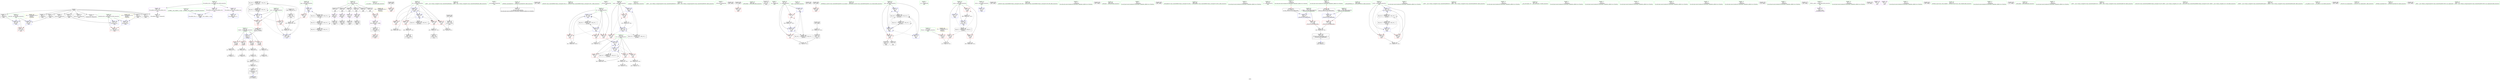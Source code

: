 digraph "SVFG" {
	label="SVFG";

	Node0x5571b7aeb860 [shape=record,color=grey,label="{NodeID: 0\nNullPtr}"];
	Node0x5571b7aeb860 -> Node0x5571b7b12cb0[style=solid];
	Node0x5571b7aeb860 -> Node0x5571b7b12db0[style=solid];
	Node0x5571b7aeb860 -> Node0x5571b7b12e80[style=solid];
	Node0x5571b7aeb860 -> Node0x5571b7b12f50[style=solid];
	Node0x5571b7aeb860 -> Node0x5571b7b13020[style=solid];
	Node0x5571b7aeb860 -> Node0x5571b7b130f0[style=solid];
	Node0x5571b7aeb860 -> Node0x5571b7b131c0[style=solid];
	Node0x5571b7aeb860 -> Node0x5571b7b13290[style=solid];
	Node0x5571b7aeb860 -> Node0x5571b7b13360[style=solid];
	Node0x5571b7aeb860 -> Node0x5571b7b17ff0[style=solid];
	Node0x5571b7b15860 [shape=record,color=grey,label="{NodeID: 277\n62 = cmp(60, 52, )\n}"];
	Node0x5571b7b113e0 [shape=record,color=purple,label="{NodeID: 111\n228\<--227\nadd.ptr33\<--\nmain\n}"];
	Node0x5571b7b113e0 -> Node0x5571b7b14090[style=solid];
	Node0x5571b7afb910 [shape=record,color=green,label="{NodeID: 28\n29\<--30\n__cxa_atexit\<--__cxa_atexit_field_insensitive\n}"];
	Node0x5571b7b1a4d0 [shape=record,color=black,label="{NodeID: 388\n260 = PHI()\n}"];
	Node0x5571b7b1a4d0 -> Node0x5571b7b17b80[style=solid];
	Node0x5571b7b175d0 [shape=record,color=red,label="{NodeID: 139\n257\<--105\n\<--i18\nmain\n}"];
	Node0x5571b7b175d0 -> Node0x5571b7b1fce0[style=solid];
	Node0x5571b7b11f10 [shape=record,color=green,label="{NodeID: 56\n180\<--181\n_ZNSt7__cxx1112basic_stringIcSt11char_traitsIcESaIcEEixEm\<--_ZNSt7__cxx1112basic_stringIcSt11char_traitsIcESaIcEEixEm_field_insensitive\n}"];
	Node0x5571b7b18d20 [shape=record,color=blue,label="{NodeID: 167\n85\<--209\nexn.slot\<--\nmain\n}"];
	Node0x5571b7b18d20 -> Node0x5571b7b16660[style=dashed];
	Node0x5571b7b13870 [shape=record,color=black,label="{NodeID: 84\n222\<--101\n\<--ss\nmain\n}"];
	Node0x5571b7b13870 -> Node0x5571b7b179e0[style=solid];
	Node0x5571b7b0feb0 [shape=record,color=green,label="{NodeID: 1\n7\<--1\n__dso_handle\<--dummyObj\nGlob }"];
	Node0x5571b7b159e0 [shape=record,color=grey,label="{NodeID: 278\n67 = cmp(65, 52, )\n}"];
	Node0x5571b7b159e0 -> Node0x5571b7b1e7c0[style=solid];
	Node0x5571b7b114b0 [shape=record,color=red,label="{NodeID: 112\n48\<--45\n\<--N.addr\n_Z4uglyx\n}"];
	Node0x5571b7b114b0 -> Node0x5571b7b1fe60[style=solid];
	Node0x5571b7afba10 [shape=record,color=green,label="{NodeID: 29\n28\<--34\n_ZNSt8ios_base4InitD1Ev\<--_ZNSt8ios_base4InitD1Ev_field_insensitive\n}"];
	Node0x5571b7afba10 -> Node0x5571b7b13430[style=solid];
	Node0x5571b7b1a630 [shape=record,color=black,label="{NodeID: 389\n262 = PHI()\n}"];
	Node0x5571b7b176a0 [shape=record,color=red,label="{NodeID: 140\n268\<--105\n\<--i18\nmain\n}"];
	Node0x5571b7b176a0 -> Node0x5571b7b1f6e0[style=solid];
	Node0x5571b7b12010 [shape=record,color=green,label="{NodeID: 57\n184\<--185\n_ZStlsISt11char_traitsIcEERSt13basic_ostreamIcT_ES5_c\<--_ZStlsISt11char_traitsIcEERSt13basic_ostreamIcT_ES5_c_field_insensitive\n}"];
	Node0x5571b7b18df0 [shape=record,color=blue,label="{NodeID: 168\n87\<--211\nehselector.slot\<--\nmain\n}"];
	Node0x5571b7b18df0 -> Node0x5571b7b16730[style=dashed];
	Node0x5571b7b13940 [shape=record,color=black,label="{NodeID: 85\n227\<--101\n\<--ss\nmain\n}"];
	Node0x5571b7b13940 -> Node0x5571b7b113e0[style=solid];
	Node0x5571b7afab30 [shape=record,color=green,label="{NodeID: 2\n8\<--1\n_ZSt3cin\<--dummyObj\nGlob }"];
	Node0x5571b7b15b60 [shape=record,color=grey,label="{NodeID: 279\n162 = cmp(160, 161, )\n}"];
	Node0x5571b7b11580 [shape=record,color=red,label="{NodeID: 113\n54\<--45\n\<--N.addr\n_Z4uglyx\n}"];
	Node0x5571b7b11580 -> Node0x5571b7b1ffe0[style=solid];
	Node0x5571b7afbb10 [shape=record,color=green,label="{NodeID: 30\n41\<--42\n_Z4uglyx\<--_Z4uglyx_field_insensitive\n}"];
	Node0x5571b7b1a700 [shape=record,color=black,label="{NodeID: 390\n273 = PHI(43, )\n}"];
	Node0x5571b7b17770 [shape=record,color=red,label="{NodeID: 141\n239\<--107\n\<--tmp\nmain\n}"];
	Node0x5571b7b17770 -> Node0x5571b7b1ede0[style=solid];
	Node0x5571b7b12110 [shape=record,color=green,label="{NodeID: 58\n214\<--215\n_ZNSt7__cxx1118basic_stringstreamIcSt11char_traitsIcESaIcEED1Ev\<--_ZNSt7__cxx1118basic_stringstreamIcSt11char_traitsIcESaIcEED1Ev_field_insensitive\n}"];
	Node0x5571b7b18ec0 [shape=record,color=blue,label="{NodeID: 169\n107\<--52\ntmp\<--\nmain\n}"];
	Node0x5571b7b18ec0 -> Node0x5571b7b17770[style=dashed];
	Node0x5571b7b18ec0 -> Node0x5571b7b2e4e0[style=dashed];
	Node0x5571b7b13a10 [shape=record,color=black,label="{NodeID: 86\n254\<--101\n\<--ss\nmain\n}"];
	Node0x5571b7b13a10 -> Node0x5571b7b11310[style=solid];
	Node0x5571b7aecb30 [shape=record,color=green,label="{NodeID: 3\n9\<--1\n_ZSt4cout\<--dummyObj\nGlob }"];
	Node0x5571b7b15ce0 [shape=record,color=grey,label="{NodeID: 280\n57 = cmp(55, 52, )\n}"];
	Node0x5571b7b11650 [shape=record,color=red,label="{NodeID: 114\n59\<--45\n\<--N.addr\n_Z4uglyx\n}"];
	Node0x5571b7b11650 -> Node0x5571b7b20160[style=solid];
	Node0x5571b7afbc10 [shape=record,color=green,label="{NodeID: 31\n45\<--46\nN.addr\<--N.addr_field_insensitive\n_Z4uglyx\n}"];
	Node0x5571b7afbc10 -> Node0x5571b7b114b0[style=solid];
	Node0x5571b7afbc10 -> Node0x5571b7b11580[style=solid];
	Node0x5571b7afbc10 -> Node0x5571b7b11650[style=solid];
	Node0x5571b7afbc10 -> Node0x5571b7b16250[style=solid];
	Node0x5571b7afbc10 -> Node0x5571b7b180f0[style=solid];
	Node0x5571b7b1a830 [shape=record,color=black,label="{NodeID: 391\n286 = PHI()\n}"];
	Node0x5571b7b17840 [shape=record,color=red,label="{NodeID: 142\n182\<--179\n\<--call15\nmain\n}"];
	Node0x5571b7b12210 [shape=record,color=green,label="{NodeID: 59\n220\<--221\n_ZNSirsERx\<--_ZNSirsERx_field_insensitive\n}"];
	Node0x5571b797a310 [shape=record,color=black,label="{NodeID: 253\n236 = PHI(130, 237, )\n}"];
	Node0x5571b797a310 -> Node0x5571b7b107f0[style=solid];
	Node0x5571b7b18f90 [shape=record,color=blue,label="{NodeID: 170\n103\<--242\ncurn\<--add37\nmain\n}"];
	Node0x5571b7b18f90 -> Node0x5571b7b2dfe0[style=dashed];
	Node0x5571b7b13ae0 [shape=record,color=black,label="{NodeID: 87\n76\<--110\nmain_ret\<--\nmain\n}"];
	Node0x5571b7afa3a0 [shape=record,color=green,label="{NodeID: 4\n10\<--1\n.str\<--dummyObj\nGlob }"];
	Node0x5571b7b15e60 [shape=record,color=grey,label="{NodeID: 281\n140 = cmp(133, 139, )\n}"];
	Node0x5571b7b16250 [shape=record,color=red,label="{NodeID: 115\n64\<--45\n\<--N.addr\n_Z4uglyx\n}"];
	Node0x5571b7b16250 -> Node0x5571b7b1f560[style=solid];
	Node0x5571b7afbce0 [shape=record,color=green,label="{NodeID: 32\n74\<--75\nmain\<--main_field_insensitive\n}"];
	Node0x5571b7b1a930 [shape=record,color=black,label="{NodeID: 392\n291 = PHI()\n}"];
	Node0x5571b7b17910 [shape=record,color=red,label="{NodeID: 143\n205\<--204\n\<--call28\nmain\n}"];
	Node0x5571b7b12310 [shape=record,color=green,label="{NodeID: 60\n231\<--232\n_ZNSt9basic_iosIcSt11char_traitsIcEE5clearESt12_Ios_Iostate\<--_ZNSt9basic_iosIcSt11char_traitsIcEE5clearESt12_Ios_Iostate_field_insensitive\n}"];
	Node0x5571b7b1e7c0 [shape=record,color=black,label="{NodeID: 254\n69 = PHI(70, 70, 70, 67, )\n}"];
	Node0x5571b7b1e7c0 -> Node0x5571b7b205e0[style=solid];
	Node0x5571b7b19060 [shape=record,color=blue,label="{NodeID: 171\n99\<--167\nsgn\<--\nmain\n}"];
	Node0x5571b7b19060 -> Node0x5571b7b2dae0[style=dashed];
	Node0x5571b7b13bb0 [shape=record,color=black,label="{NodeID: 88\n139\<--137\nconv\<--sub\nmain\n}"];
	Node0x5571b7b13bb0 -> Node0x5571b7b15e60[style=solid];
	Node0x5571b7afa430 [shape=record,color=green,label="{NodeID: 5\n12\<--1\n.str.1\<--dummyObj\nGlob }"];
	Node0x5571b7b15fe0 [shape=record,color=grey,label="{NodeID: 282\n192 = cmp(189, 191, )\n}"];
	Node0x5571b7b16320 [shape=record,color=red,label="{NodeID: 116\n120\<--79\n\<--NCase\nmain\n}"];
	Node0x5571b7b16320 -> Node0x5571b7b16160[style=solid];
	Node0x5571b7afbde0 [shape=record,color=green,label="{NodeID: 33\n77\<--78\nretval\<--retval_field_insensitive\nmain\n}"];
	Node0x5571b7afbde0 -> Node0x5571b7b181c0[style=solid];
	Node0x5571b7b1aa30 [shape=record,color=black,label="{NodeID: 393\n295 = PHI()\n}"];
	Node0x5571b7b179e0 [shape=record,color=red,label="{NodeID: 144\n223\<--222\nvtable\<--\nmain\n}"];
	Node0x5571b7b179e0 -> Node0x5571b7b11240[style=solid];
	Node0x5571b7b12410 [shape=record,color=green,label="{NodeID: 61\n287\<--288\n_ZStlsISt11char_traitsIcEERSt13basic_ostreamIcT_ES5_PKc\<--_ZStlsISt11char_traitsIcEERSt13basic_ostreamIcT_ES5_PKc_field_insensitive\n}"];
	Node0x5571b7b1ede0 [shape=record,color=grey,label="{NodeID: 255\n240 = Binary(238, 239, )\n}"];
	Node0x5571b7b1ede0 -> Node0x5571b7b1f3e0[style=solid];
	Node0x5571b7b19130 [shape=record,color=blue,label="{NodeID: 172\n99\<--252\nsgn\<--\nmain\n}"];
	Node0x5571b7b19130 -> Node0x5571b7b2dae0[style=dashed];
	Node0x5571b7b13c80 [shape=record,color=black,label="{NodeID: 89\n178\<--177\n\<--add.ptr\nmain\n}"];
	Node0x5571b7afa4c0 [shape=record,color=green,label="{NodeID: 6\n15\<--1\n\<--dummyObj\nCan only get source location for instruction, argument, global var or function.}"];
	Node0x5571b7b16160 [shape=record,color=grey,label="{NodeID: 283\n121 = cmp(119, 120, )\n}"];
	Node0x5571b7b163f0 [shape=record,color=red,label="{NodeID: 117\n119\<--81\n\<--ncase\nmain\n}"];
	Node0x5571b7b163f0 -> Node0x5571b7b16160[style=solid];
	Node0x5571b7afbeb0 [shape=record,color=green,label="{NodeID: 34\n79\<--80\nNCase\<--NCase_field_insensitive\nmain\n}"];
	Node0x5571b7afbeb0 -> Node0x5571b7b16320[style=solid];
	Node0x5571b7b1ab30 [shape=record,color=black,label="{NodeID: 394\n297 = PHI()\n}"];
	Node0x5571b7b17ab0 [shape=record,color=red,label="{NodeID: 145\n226\<--225\nvbase.offset\<--\nmain\n}"];
	Node0x5571b7b12510 [shape=record,color=green,label="{NodeID: 62\n292\<--293\n_ZNSolsEi\<--_ZNSolsEi_field_insensitive\n}"];
	Node0x5571b7b1ef60 [shape=record,color=grey,label="{NodeID: 256\n282 = Binary(281, 130, )\n}"];
	Node0x5571b7b1ef60 -> Node0x5571b7b19470[style=solid];
	Node0x5571b7b19200 [shape=record,color=blue,label="{NodeID: 173\n97\<--265\nitr\<--div\nmain\n}"];
	Node0x5571b7b19200 -> Node0x5571b7b16f50[style=dashed];
	Node0x5571b7b19200 -> Node0x5571b7b17020[style=dashed];
	Node0x5571b7b19200 -> Node0x5571b7b170f0[style=dashed];
	Node0x5571b7b19200 -> Node0x5571b7b189e0[style=dashed];
	Node0x5571b7b19200 -> Node0x5571b7b19200[style=dashed];
	Node0x5571b7b19200 -> Node0x5571b7b2c1e0[style=dashed];
	Node0x5571b7b13d50 [shape=record,color=black,label="{NodeID: 90\n191\<--190\nconv21\<--call20\nmain\n}"];
	Node0x5571b7b13d50 -> Node0x5571b7b15fe0[style=solid];
	Node0x5571b7afa550 [shape=record,color=green,label="{NodeID: 7\n50\<--1\n\<--dummyObj\nCan only get source location for instruction, argument, global var or function.}"];
	Node0x5571b7b22970 [shape=record,color=grey,label="{NodeID: 284\n51 = cmp(49, 52, )\n}"];
	Node0x5571b7b164c0 [shape=record,color=red,label="{NodeID: 118\n289\<--81\n\<--ncase\nmain\n}"];
	Node0x5571b7b164c0 -> Node0x5571b7b1f260[style=solid];
	Node0x5571b7afbf80 [shape=record,color=green,label="{NodeID: 35\n81\<--82\nncase\<--ncase_field_insensitive\nmain\n}"];
	Node0x5571b7afbf80 -> Node0x5571b7b163f0[style=solid];
	Node0x5571b7afbf80 -> Node0x5571b7b164c0[style=solid];
	Node0x5571b7afbf80 -> Node0x5571b7b16590[style=solid];
	Node0x5571b7afbf80 -> Node0x5571b7b18290[style=solid];
	Node0x5571b7afbf80 -> Node0x5571b7b19540[style=solid];
	Node0x5571b7b1ac30 [shape=record,color=black,label="{NodeID: 395\n298 = PHI()\n}"];
	Node0x5571b7b17b80 [shape=record,color=red,label="{NodeID: 146\n261\<--260\n\<--call46\nmain\n}"];
	Node0x5571b7b12610 [shape=record,color=green,label="{NodeID: 63\n299\<--300\n_ZSt4endlIcSt11char_traitsIcEERSt13basic_ostreamIT_T0_ES6_\<--_ZSt4endlIcSt11char_traitsIcEERSt13basic_ostreamIT_T0_ES6__field_insensitive\n}"];
	Node0x5571b7b1f0e0 [shape=record,color=grey,label="{NodeID: 257\n245 = Binary(244, 144, )\n}"];
	Node0x5571b7b1f0e0 -> Node0x5571b7b156e0[style=solid];
	Node0x5571b7b192d0 [shape=record,color=blue,label="{NodeID: 174\n105\<--269\ni18\<--inc51\nmain\n}"];
	Node0x5571b7b192d0 -> Node0x5571b7b17430[style=dashed];
	Node0x5571b7b192d0 -> Node0x5571b7b17500[style=dashed];
	Node0x5571b7b192d0 -> Node0x5571b7b175d0[style=dashed];
	Node0x5571b7b192d0 -> Node0x5571b7b176a0[style=dashed];
	Node0x5571b7b192d0 -> Node0x5571b7b18c50[style=dashed];
	Node0x5571b7b192d0 -> Node0x5571b7b192d0[style=dashed];
	Node0x5571b7b192d0 -> Node0x5571b7b2d0e0[style=dashed];
	Node0x5571b7b13e20 [shape=record,color=black,label="{NodeID: 91\n200\<--199\n\<--add.ptr25\nmain\n}"];
	Node0x5571b7af9e20 [shape=record,color=green,label="{NodeID: 8\n52\<--1\n\<--dummyObj\nCan only get source location for instruction, argument, global var or function.}"];
	Node0x5571b7b22af0 [shape=record,color=grey,label="{NodeID: 285\n196 = cmp(195, 130, )\n}"];
	Node0x5571b7b16590 [shape=record,color=red,label="{NodeID: 119\n307\<--81\n\<--ncase\nmain\n}"];
	Node0x5571b7b16590 -> Node0x5571b7b20760[style=solid];
	Node0x5571b7afc050 [shape=record,color=green,label="{NodeID: 36\n83\<--84\ns\<--s_field_insensitive\nmain\n}"];
	Node0x5571b7b1ad00 [shape=record,color=black,label="{NodeID: 396\n336 = PHI(169, )\n0th arg _ZStorSt13_Ios_OpenmodeS_ }"];
	Node0x5571b7b1ad00 -> Node0x5571b7b19610[style=solid];
	Node0x5571b7b17c50 [shape=record,color=red,label="{NodeID: 147\n344\<--338\n\<--__a.addr\n_ZStorSt13_Ios_OpenmodeS_\n}"];
	Node0x5571b7b17c50 -> Node0x5571b7b1f860[style=solid];
	Node0x5571b7b12710 [shape=record,color=green,label="{NodeID: 64\n301\<--302\n_ZNSolsEPFRSoS_E\<--_ZNSolsEPFRSoS_E_field_insensitive\n}"];
	Node0x5571b7b1f260 [shape=record,color=grey,label="{NodeID: 258\n290 = Binary(289, 130, )\n}"];
	Node0x5571b7b193a0 [shape=record,color=blue,label="{NodeID: 175\n93\<--276\nresult\<--inc56\nmain\n}"];
	Node0x5571b7b193a0 -> Node0x5571b7b347e0[style=dashed];
	Node0x5571b7b13ef0 [shape=record,color=black,label="{NodeID: 92\n203\<--202\nconv26\<--add\nmain\n}"];
	Node0x5571b7af9eb0 [shape=record,color=green,label="{NodeID: 9\n56\<--1\n\<--dummyObj\nCan only get source location for instruction, argument, global var or function.}"];
	Node0x5571b7b2a8e0 [shape=record,color=black,label="{NodeID: 286\nMR_8V_3 = PHI(MR_8V_4, MR_8V_2, )\npts\{82 \}\n}"];
	Node0x5571b7b2a8e0 -> Node0x5571b7b163f0[style=dashed];
	Node0x5571b7b2a8e0 -> Node0x5571b7b164c0[style=dashed];
	Node0x5571b7b2a8e0 -> Node0x5571b7b16590[style=dashed];
	Node0x5571b7b2a8e0 -> Node0x5571b7b19540[style=dashed];
	Node0x5571b7b16660 [shape=record,color=red,label="{NodeID: 120\n314\<--85\nexn\<--exn.slot\nmain\n}"];
	Node0x5571b7afc120 [shape=record,color=green,label="{NodeID: 37\n85\<--86\nexn.slot\<--exn.slot_field_insensitive\nmain\n}"];
	Node0x5571b7afc120 -> Node0x5571b7b16660[style=solid];
	Node0x5571b7afc120 -> Node0x5571b7b186a0[style=solid];
	Node0x5571b7afc120 -> Node0x5571b7b18d20[style=solid];
	Node0x5571b7b1af00 [shape=record,color=black,label="{NodeID: 397\n337 = PHI(170, )\n1st arg _ZStorSt13_Ios_OpenmodeS_ }"];
	Node0x5571b7b1af00 -> Node0x5571b7b196e0[style=solid];
	Node0x5571b7b17d20 [shape=record,color=red,label="{NodeID: 148\n345\<--340\n\<--__b.addr\n_ZStorSt13_Ios_OpenmodeS_\n}"];
	Node0x5571b7b17d20 -> Node0x5571b7b1f860[style=solid];
	Node0x5571b7b12810 [shape=record,color=green,label="{NodeID: 65\n304\<--305\n_ZNSt7__cxx1112basic_stringIcSt11char_traitsIcESaIcEED1Ev\<--_ZNSt7__cxx1112basic_stringIcSt11char_traitsIcESaIcEED1Ev_field_insensitive\n}"];
	Node0x5571b7b1f3e0 [shape=record,color=grey,label="{NodeID: 259\n242 = Binary(241, 240, )\n}"];
	Node0x5571b7b1f3e0 -> Node0x5571b7b18f90[style=solid];
	Node0x5571b7b19470 [shape=record,color=blue,label="{NodeID: 176\n95\<--282\nter\<--inc59\nmain\n}"];
	Node0x5571b7b19470 -> Node0x5571b7b16ce0[style=dashed];
	Node0x5571b7b19470 -> Node0x5571b7b16db0[style=dashed];
	Node0x5571b7b19470 -> Node0x5571b7b16e80[style=dashed];
	Node0x5571b7b19470 -> Node0x5571b7b19470[style=dashed];
	Node0x5571b7b19470 -> Node0x5571b7b2bce0[style=dashed];
	Node0x5571b7b13fc0 [shape=record,color=black,label="{NodeID: 93\n225\<--224\n\<--vbase.offset.ptr\nmain\n}"];
	Node0x5571b7b13fc0 -> Node0x5571b7b17ab0[style=solid];
	Node0x5571b7af9f40 [shape=record,color=green,label="{NodeID: 10\n61\<--1\n\<--dummyObj\nCan only get source location for instruction, argument, global var or function.}"];
	Node0x5571b7b2ade0 [shape=record,color=black,label="{NodeID: 287\nMR_14V_2 = PHI(MR_14V_4, MR_14V_1, )\npts\{90 \}\n}"];
	Node0x5571b7b2ade0 -> Node0x5571b7b18360[style=dashed];
	Node0x5571b7b16730 [shape=record,color=red,label="{NodeID: 121\n315\<--87\nsel\<--ehselector.slot\nmain\n}"];
	Node0x5571b7afc1f0 [shape=record,color=green,label="{NodeID: 38\n87\<--88\nehselector.slot\<--ehselector.slot_field_insensitive\nmain\n}"];
	Node0x5571b7afc1f0 -> Node0x5571b7b16730[style=solid];
	Node0x5571b7afc1f0 -> Node0x5571b7b18770[style=solid];
	Node0x5571b7afc1f0 -> Node0x5571b7b18df0[style=solid];
	Node0x5571b7b1b040 [shape=record,color=black,label="{NodeID: 398\n44 = PHI(272, )\n0th arg _Z4uglyx }"];
	Node0x5571b7b1b040 -> Node0x5571b7b180f0[style=solid];
	Node0x5571b7b17df0 [shape=record,color=blue,label="{NodeID: 149\n382\<--15\nllvm.global_ctors_0\<--\nGlob }"];
	Node0x5571b7b12910 [shape=record,color=green,label="{NodeID: 66\n329\<--330\n__gxx_personality_v0\<--__gxx_personality_v0_field_insensitive\n}"];
	Node0x5571b7b3c740 [shape=record,color=yellow,style=double,label="{NodeID: 343\n6V_1 = ENCHI(MR_6V_0)\npts\{80 \}\nFun[main]}"];
	Node0x5571b7b3c740 -> Node0x5571b7b16320[style=dashed];
	Node0x5571b7b1f560 [shape=record,color=grey,label="{NodeID: 260\n65 = Binary(64, 66, )\n}"];
	Node0x5571b7b1f560 -> Node0x5571b7b159e0[style=solid];
	Node0x5571b7b19540 [shape=record,color=blue,label="{NodeID: 177\n81\<--308\nncase\<--inc73\nmain\n}"];
	Node0x5571b7b19540 -> Node0x5571b7b2a8e0[style=dashed];
	Node0x5571b7b14090 [shape=record,color=black,label="{NodeID: 94\n229\<--228\n\<--add.ptr33\nmain\n}"];
	Node0x5571b7af9fd0 [shape=record,color=green,label="{NodeID: 11\n66\<--1\n\<--dummyObj\nCan only get source location for instruction, argument, global var or function.}"];
	Node0x5571b7b2b2e0 [shape=record,color=black,label="{NodeID: 288\nMR_16V_2 = PHI(MR_16V_4, MR_16V_1, )\npts\{92 \}\n}"];
	Node0x5571b7b2b2e0 -> Node0x5571b7b18430[style=dashed];
	Node0x5571b7b16800 [shape=record,color=red,label="{NodeID: 122\n142\<--89\n\<--maxr\nmain\n}"];
	Node0x5571b7b16800 -> Node0x5571b7b20460[style=solid];
	Node0x5571b7afc2c0 [shape=record,color=green,label="{NodeID: 39\n89\<--90\nmaxr\<--maxr_field_insensitive\nmain\n}"];
	Node0x5571b7afc2c0 -> Node0x5571b7b16800[style=solid];
	Node0x5571b7afc2c0 -> Node0x5571b7b168d0[style=solid];
	Node0x5571b7afc2c0 -> Node0x5571b7b18360[style=solid];
	Node0x5571b7afc2c0 -> Node0x5571b7b18500[style=solid];
	Node0x5571b7b342e0 [shape=record,color=black,label="{NodeID: 316\nMR_32V_3 = PHI(MR_32V_4, MR_32V_2, )\npts\{108 \}\n}"];
	Node0x5571b7b342e0 -> Node0x5571b7b18ec0[style=dashed];
	Node0x5571b7b342e0 -> Node0x5571b7b2d5e0[style=dashed];
	Node0x5571b7b342e0 -> Node0x5571b7b2e4e0[style=dashed];
	Node0x5571b7b342e0 -> Node0x5571b7b342e0[style=dashed];
	Node0x5571b7b17ef0 [shape=record,color=blue,label="{NodeID: 150\n383\<--16\nllvm.global_ctors_1\<--_GLOBAL__sub_I_token0_1_0.cpp\nGlob }"];
	Node0x5571b7b12a10 [shape=record,color=green,label="{NodeID: 67\n338\<--339\n__a.addr\<--__a.addr_field_insensitive\n_ZStorSt13_Ios_OpenmodeS_\n}"];
	Node0x5571b7b12a10 -> Node0x5571b7b17c50[style=solid];
	Node0x5571b7b12a10 -> Node0x5571b7b19610[style=solid];
	Node0x5571b7b1f6e0 [shape=record,color=grey,label="{NodeID: 261\n269 = Binary(268, 130, )\n}"];
	Node0x5571b7b1f6e0 -> Node0x5571b7b192d0[style=solid];
	Node0x5571b7b19610 [shape=record,color=blue,label="{NodeID: 178\n338\<--336\n__a.addr\<--__a\n_ZStorSt13_Ios_OpenmodeS_\n}"];
	Node0x5571b7b19610 -> Node0x5571b7b17c50[style=dashed];
	Node0x5571b7b14160 [shape=record,color=black,label="{NodeID: 95\n234\<--233\ntobool\<--\nmain\n}"];
	Node0x5571b7afa060 [shape=record,color=green,label="{NodeID: 12\n70\<--1\n\<--dummyObj\nCan only get source location for instruction, argument, global var or function.}"];
	Node0x5571b7b2b7e0 [shape=record,color=black,label="{NodeID: 289\nMR_18V_2 = PHI(MR_18V_4, MR_18V_1, )\npts\{94 \}\n}"];
	Node0x5571b7b2b7e0 -> Node0x5571b7b18840[style=dashed];
	Node0x5571b7b168d0 [shape=record,color=red,label="{NodeID: 123\n161\<--89\n\<--maxr\nmain\n}"];
	Node0x5571b7b168d0 -> Node0x5571b7b15b60[style=solid];
	Node0x5571b7b100e0 [shape=record,color=green,label="{NodeID: 40\n91\<--92\ni\<--i_field_insensitive\nmain\n}"];
	Node0x5571b7b100e0 -> Node0x5571b7b169a0[style=solid];
	Node0x5571b7b100e0 -> Node0x5571b7b16a70[style=solid];
	Node0x5571b7b100e0 -> Node0x5571b7b18430[style=solid];
	Node0x5571b7b100e0 -> Node0x5571b7b185d0[style=solid];
	Node0x5571b7b347e0 [shape=record,color=black,label="{NodeID: 317\nMR_18V_6 = PHI(MR_18V_5, MR_18V_4, )\npts\{94 \}\n}"];
	Node0x5571b7b347e0 -> Node0x5571b7b16b40[style=dashed];
	Node0x5571b7b347e0 -> Node0x5571b7b16c10[style=dashed];
	Node0x5571b7b347e0 -> Node0x5571b7b193a0[style=dashed];
	Node0x5571b7b347e0 -> Node0x5571b7b2b7e0[style=dashed];
	Node0x5571b7b347e0 -> Node0x5571b7b347e0[style=dashed];
	Node0x5571b7b17ff0 [shape=record,color=blue, style = dotted,label="{NodeID: 151\n384\<--3\nllvm.global_ctors_2\<--dummyVal\nGlob }"];
	Node0x5571b7b12ae0 [shape=record,color=green,label="{NodeID: 68\n340\<--341\n__b.addr\<--__b.addr_field_insensitive\n_ZStorSt13_Ios_OpenmodeS_\n}"];
	Node0x5571b7b12ae0 -> Node0x5571b7b17d20[style=solid];
	Node0x5571b7b12ae0 -> Node0x5571b7b196e0[style=solid];
	Node0x5571b7b3c900 [shape=record,color=yellow,style=double,label="{NodeID: 345\n10V_1 = ENCHI(MR_10V_0)\npts\{86 \}\nFun[main]}"];
	Node0x5571b7b3c900 -> Node0x5571b7b186a0[style=dashed];
	Node0x5571b7b3c900 -> Node0x5571b7b18d20[style=dashed];
	Node0x5571b7b1f860 [shape=record,color=grey,label="{NodeID: 262\n346 = Binary(344, 345, )\n}"];
	Node0x5571b7b1f860 -> Node0x5571b7b10a60[style=solid];
	Node0x5571b7b196e0 [shape=record,color=blue,label="{NodeID: 179\n340\<--337\n__b.addr\<--__b\n_ZStorSt13_Ios_OpenmodeS_\n}"];
	Node0x5571b7b196e0 -> Node0x5571b7b17d20[style=dashed];
	Node0x5571b7b10720 [shape=record,color=black,label="{NodeID: 96\n235\<--233\n\<--\nmain\n}"];
	Node0x5571b7afa0f0 [shape=record,color=green,label="{NodeID: 13\n72\<--1\n\<--dummyObj\nCan only get source location for instruction, argument, global var or function.}"];
	Node0x5571b7b2bce0 [shape=record,color=black,label="{NodeID: 290\nMR_20V_2 = PHI(MR_20V_4, MR_20V_1, )\npts\{96 \}\n}"];
	Node0x5571b7b2bce0 -> Node0x5571b7b18910[style=dashed];
	Node0x5571b7b169a0 [shape=record,color=red,label="{NodeID: 124\n133\<--91\n\<--i\nmain\n}"];
	Node0x5571b7b169a0 -> Node0x5571b7b15e60[style=solid];
	Node0x5571b7b10170 [shape=record,color=green,label="{NodeID: 41\n93\<--94\nresult\<--result_field_insensitive\nmain\n}"];
	Node0x5571b7b10170 -> Node0x5571b7b16b40[style=solid];
	Node0x5571b7b10170 -> Node0x5571b7b16c10[style=solid];
	Node0x5571b7b10170 -> Node0x5571b7b18840[style=solid];
	Node0x5571b7b10170 -> Node0x5571b7b193a0[style=solid];
	Node0x5571b7b180f0 [shape=record,color=blue,label="{NodeID: 152\n45\<--44\nN.addr\<--N\n_Z4uglyx\n}"];
	Node0x5571b7b180f0 -> Node0x5571b7b114b0[style=dashed];
	Node0x5571b7b180f0 -> Node0x5571b7b11580[style=dashed];
	Node0x5571b7b180f0 -> Node0x5571b7b11650[style=dashed];
	Node0x5571b7b180f0 -> Node0x5571b7b16250[style=dashed];
	Node0x5571b7b12bb0 [shape=record,color=green,label="{NodeID: 69\n16\<--378\n_GLOBAL__sub_I_token0_1_0.cpp\<--_GLOBAL__sub_I_token0_1_0.cpp_field_insensitive\n}"];
	Node0x5571b7b12bb0 -> Node0x5571b7b17ef0[style=solid];
	Node0x5571b7b3c9e0 [shape=record,color=yellow,style=double,label="{NodeID: 346\n12V_1 = ENCHI(MR_12V_0)\npts\{88 \}\nFun[main]}"];
	Node0x5571b7b3c9e0 -> Node0x5571b7b18770[style=dashed];
	Node0x5571b7b3c9e0 -> Node0x5571b7b18df0[style=dashed];
	Node0x5571b7b1f9e0 [shape=record,color=grey,label="{NodeID: 263\n276 = Binary(275, 130, )\n}"];
	Node0x5571b7b1f9e0 -> Node0x5571b7b193a0[style=solid];
	Node0x5571b7b107f0 [shape=record,color=black,label="{NodeID: 97\n238\<--236\nconv35\<--cond\nmain\n}"];
	Node0x5571b7b107f0 -> Node0x5571b7b1ede0[style=solid];
	Node0x5571b7af8f90 [shape=record,color=green,label="{NodeID: 14\n110\<--1\n\<--dummyObj\nCan only get source location for instruction, argument, global var or function.}"];
	Node0x5571b7b2c1e0 [shape=record,color=black,label="{NodeID: 291\nMR_22V_2 = PHI(MR_22V_3, MR_22V_1, )\npts\{98 \}\n}"];
	Node0x5571b7b2c1e0 -> Node0x5571b7b189e0[style=dashed];
	Node0x5571b7b2c1e0 -> Node0x5571b7b2c1e0[style=dashed];
	Node0x5571b7b16a70 [shape=record,color=red,label="{NodeID: 125\n147\<--91\n\<--i\nmain\n}"];
	Node0x5571b7b16a70 -> Node0x5571b7b202e0[style=solid];
	Node0x5571b7b10240 [shape=record,color=green,label="{NodeID: 42\n95\<--96\nter\<--ter_field_insensitive\nmain\n}"];
	Node0x5571b7b10240 -> Node0x5571b7b16ce0[style=solid];
	Node0x5571b7b10240 -> Node0x5571b7b16db0[style=solid];
	Node0x5571b7b10240 -> Node0x5571b7b16e80[style=solid];
	Node0x5571b7b10240 -> Node0x5571b7b18910[style=solid];
	Node0x5571b7b10240 -> Node0x5571b7b19470[style=solid];
	Node0x5571b7b181c0 [shape=record,color=blue,label="{NodeID: 153\n77\<--110\nretval\<--\nmain\n}"];
	Node0x5571b7b12cb0 [shape=record,color=black,label="{NodeID: 70\n2\<--3\ndummyVal\<--dummyVal\n}"];
	Node0x5571b7b1fb60 [shape=record,color=grey,label="{NodeID: 264\n265 = Binary(264, 144, )\n}"];
	Node0x5571b7b1fb60 -> Node0x5571b7b19200[style=solid];
	Node0x5571b7b108c0 [shape=record,color=black,label="{NodeID: 98\n256\<--255\n\<--add.ptr42\nmain\n}"];
	Node0x5571b7af9060 [shape=record,color=green,label="{NodeID: 15\n130\<--1\n\<--dummyObj\nCan only get source location for instruction, argument, global var or function.}"];
	Node0x5571b7b2c6e0 [shape=record,color=black,label="{NodeID: 292\nMR_24V_2 = PHI(MR_24V_3, MR_24V_1, )\npts\{100 \}\n}"];
	Node0x5571b7b2c6e0 -> Node0x5571b7b18ab0[style=dashed];
	Node0x5571b7b2c6e0 -> Node0x5571b7b2c6e0[style=dashed];
	Node0x5571b7b16b40 [shape=record,color=red,label="{NodeID: 126\n275\<--93\n\<--result\nmain\n}"];
	Node0x5571b7b16b40 -> Node0x5571b7b1f9e0[style=solid];
	Node0x5571b7b10310 [shape=record,color=green,label="{NodeID: 43\n97\<--98\nitr\<--itr_field_insensitive\nmain\n}"];
	Node0x5571b7b10310 -> Node0x5571b7b16f50[style=solid];
	Node0x5571b7b10310 -> Node0x5571b7b17020[style=solid];
	Node0x5571b7b10310 -> Node0x5571b7b170f0[style=solid];
	Node0x5571b7b10310 -> Node0x5571b7b189e0[style=solid];
	Node0x5571b7b10310 -> Node0x5571b7b19200[style=solid];
	Node0x5571b7b18290 [shape=record,color=blue,label="{NodeID: 154\n81\<--110\nncase\<--\nmain\n}"];
	Node0x5571b7b18290 -> Node0x5571b7b2a8e0[style=dashed];
	Node0x5571b7b12db0 [shape=record,color=black,label="{NodeID: 71\n151\<--3\n\<--dummyVal\nmain\n}"];
	Node0x5571b7b1fce0 [shape=record,color=grey,label="{NodeID: 265\n258 = Binary(257, 130, )\n}"];
	Node0x5571b7b1fce0 -> Node0x5571b7b10990[style=solid];
	Node0x5571b7b10990 [shape=record,color=black,label="{NodeID: 99\n259\<--258\nconv44\<--add43\nmain\n}"];
	Node0x5571b7af9130 [shape=record,color=green,label="{NodeID: 16\n138\<--1\n\<--dummyObj\nCan only get source location for instruction, argument, global var or function.}"];
	Node0x5571b7b4ddd0 [shape=record,color=black,label="{NodeID: 376\n114 = PHI()\n}"];
	Node0x5571b7b2cbe0 [shape=record,color=black,label="{NodeID: 293\nMR_28V_2 = PHI(MR_28V_3, MR_28V_1, )\npts\{104 \}\n}"];
	Node0x5571b7b2cbe0 -> Node0x5571b7b18b80[style=dashed];
	Node0x5571b7b2cbe0 -> Node0x5571b7b2cbe0[style=dashed];
	Node0x5571b7b16c10 [shape=record,color=red,label="{NodeID: 127\n296\<--93\n\<--result\nmain\n}"];
	Node0x5571b7b103e0 [shape=record,color=green,label="{NodeID: 44\n99\<--100\nsgn\<--sgn_field_insensitive\nmain\n}"];
	Node0x5571b7b103e0 -> Node0x5571b7b171c0[style=solid];
	Node0x5571b7b103e0 -> Node0x5571b7b18ab0[style=solid];
	Node0x5571b7b103e0 -> Node0x5571b7b19060[style=solid];
	Node0x5571b7b103e0 -> Node0x5571b7b19130[style=solid];
	Node0x5571b7b18360 [shape=record,color=blue,label="{NodeID: 155\n89\<--130\nmaxr\<--\nmain\n}"];
	Node0x5571b7b18360 -> Node0x5571b7b16800[style=dashed];
	Node0x5571b7b18360 -> Node0x5571b7b168d0[style=dashed];
	Node0x5571b7b18360 -> Node0x5571b7b18500[style=dashed];
	Node0x5571b7b18360 -> Node0x5571b7b2ade0[style=dashed];
	Node0x5571b7b12e80 [shape=record,color=black,label="{NodeID: 72\n152\<--3\n\<--dummyVal\nmain\n}"];
	Node0x5571b7b12e80 -> Node0x5571b7b186a0[style=solid];
	Node0x5571b7b1fe60 [shape=record,color=grey,label="{NodeID: 266\n49 = Binary(48, 50, )\n}"];
	Node0x5571b7b1fe60 -> Node0x5571b7b22970[style=solid];
	Node0x5571b7b10a60 [shape=record,color=black,label="{NodeID: 100\n335\<--346\n_ZStorSt13_Ios_OpenmodeS__ret\<--or\n_ZStorSt13_Ios_OpenmodeS_\n|{<s0>8}}"];
	Node0x5571b7b10a60:s0 -> Node0x5571b7b4f0f0[style=solid,color=blue];
	Node0x5571b7af9200 [shape=record,color=green,label="{NodeID: 17\n144\<--1\n\<--dummyObj\nCan only get source location for instruction, argument, global var or function.}"];
	Node0x5571b7b4eef0 [shape=record,color=black,label="{NodeID: 377\n126 = PHI()\n}"];
	Node0x5571b7b2d0e0 [shape=record,color=black,label="{NodeID: 294\nMR_30V_2 = PHI(MR_30V_3, MR_30V_1, )\npts\{106 \}\n}"];
	Node0x5571b7b2d0e0 -> Node0x5571b7b18c50[style=dashed];
	Node0x5571b7b2d0e0 -> Node0x5571b7b2d0e0[style=dashed];
	Node0x5571b7b16ce0 [shape=record,color=red,label="{NodeID: 128\n160\<--95\n\<--ter\nmain\n}"];
	Node0x5571b7b16ce0 -> Node0x5571b7b15b60[style=solid];
	Node0x5571b7b104b0 [shape=record,color=green,label="{NodeID: 45\n101\<--102\nss\<--ss_field_insensitive\nmain\n}"];
	Node0x5571b7b104b0 -> Node0x5571b7b13600[style=solid];
	Node0x5571b7b104b0 -> Node0x5571b7b136d0[style=solid];
	Node0x5571b7b104b0 -> Node0x5571b7b137a0[style=solid];
	Node0x5571b7b104b0 -> Node0x5571b7b13870[style=solid];
	Node0x5571b7b104b0 -> Node0x5571b7b13940[style=solid];
	Node0x5571b7b104b0 -> Node0x5571b7b13a10[style=solid];
	Node0x5571b7b18430 [shape=record,color=blue,label="{NodeID: 156\n91\<--110\ni\<--\nmain\n}"];
	Node0x5571b7b18430 -> Node0x5571b7b169a0[style=dashed];
	Node0x5571b7b18430 -> Node0x5571b7b16a70[style=dashed];
	Node0x5571b7b18430 -> Node0x5571b7b185d0[style=dashed];
	Node0x5571b7b18430 -> Node0x5571b7b2b2e0[style=dashed];
	Node0x5571b7b12f50 [shape=record,color=black,label="{NodeID: 73\n154\<--3\n\<--dummyVal\nmain\n}"];
	Node0x5571b7b12f50 -> Node0x5571b7b18770[style=solid];
	Node0x5571b7b1ffe0 [shape=record,color=grey,label="{NodeID: 267\n55 = Binary(54, 56, )\n}"];
	Node0x5571b7b1ffe0 -> Node0x5571b7b15ce0[style=solid];
	Node0x5571b7b10b30 [shape=record,color=purple,label="{NodeID: 101\n25\<--4\n\<--_ZStL8__ioinit\n__cxx_global_var_init\n}"];
	Node0x5571b7af92d0 [shape=record,color=green,label="{NodeID: 18\n167\<--1\n\<--dummyObj\nCan only get source location for instruction, argument, global var or function.}"];
	Node0x5571b7b4eff0 [shape=record,color=black,label="{NodeID: 378\n26 = PHI()\n}"];
	Node0x5571b7b2d5e0 [shape=record,color=black,label="{NodeID: 295\nMR_32V_2 = PHI(MR_32V_3, MR_32V_1, )\npts\{108 \}\n}"];
	Node0x5571b7b2d5e0 -> Node0x5571b7b342e0[style=dashed];
	Node0x5571b7b16db0 [shape=record,color=red,label="{NodeID: 129\n164\<--95\n\<--ter\nmain\n}"];
	Node0x5571b7b16db0 -> Node0x5571b7b189e0[style=solid];
	Node0x5571b7b10580 [shape=record,color=green,label="{NodeID: 46\n103\<--104\ncurn\<--curn_field_insensitive\nmain\n}"];
	Node0x5571b7b10580 -> Node0x5571b7b17290[style=solid];
	Node0x5571b7b10580 -> Node0x5571b7b17360[style=solid];
	Node0x5571b7b10580 -> Node0x5571b7b18b80[style=solid];
	Node0x5571b7b10580 -> Node0x5571b7b18f90[style=solid];
	Node0x5571b7b18500 [shape=record,color=blue,label="{NodeID: 157\n89\<--143\nmaxr\<--mul\nmain\n}"];
	Node0x5571b7b18500 -> Node0x5571b7b16800[style=dashed];
	Node0x5571b7b18500 -> Node0x5571b7b168d0[style=dashed];
	Node0x5571b7b18500 -> Node0x5571b7b18500[style=dashed];
	Node0x5571b7b18500 -> Node0x5571b7b2ade0[style=dashed];
	Node0x5571b7b13020 [shape=record,color=black,label="{NodeID: 74\n208\<--3\n\<--dummyVal\nmain\n}"];
	Node0x5571b7b20160 [shape=record,color=grey,label="{NodeID: 268\n60 = Binary(59, 61, )\n}"];
	Node0x5571b7b20160 -> Node0x5571b7b15860[style=solid];
	Node0x5571b7b10c00 [shape=record,color=purple,label="{NodeID: 102\n285\<--10\n\<--.str\nmain\n}"];
	Node0x5571b7af9440 [shape=record,color=green,label="{NodeID: 19\n169\<--1\n\<--dummyObj\nCan only get source location for instruction, argument, global var or function.|{<s0>8}}"];
	Node0x5571b7af9440:s0 -> Node0x5571b7b1ad00[style=solid,color=red];
	Node0x5571b7b4f0f0 [shape=record,color=black,label="{NodeID: 379\n168 = PHI(335, )\n}"];
	Node0x5571b7b2dae0 [shape=record,color=black,label="{NodeID: 296\nMR_24V_6 = PHI(MR_24V_8, MR_24V_5, )\npts\{100 \}\n}"];
	Node0x5571b7b2dae0 -> Node0x5571b7b171c0[style=dashed];
	Node0x5571b7b2dae0 -> Node0x5571b7b18ab0[style=dashed];
	Node0x5571b7b2dae0 -> Node0x5571b7b19060[style=dashed];
	Node0x5571b7b2dae0 -> Node0x5571b7b19130[style=dashed];
	Node0x5571b7b2dae0 -> Node0x5571b7b2c6e0[style=dashed];
	Node0x5571b7b2dae0 -> Node0x5571b7b2dae0[style=dashed];
	Node0x5571b7b16e80 [shape=record,color=red,label="{NodeID: 130\n281\<--95\n\<--ter\nmain\n}"];
	Node0x5571b7b16e80 -> Node0x5571b7b1ef60[style=solid];
	Node0x5571b7b10650 [shape=record,color=green,label="{NodeID: 47\n105\<--106\ni18\<--i18_field_insensitive\nmain\n}"];
	Node0x5571b7b10650 -> Node0x5571b7b17430[style=solid];
	Node0x5571b7b10650 -> Node0x5571b7b17500[style=solid];
	Node0x5571b7b10650 -> Node0x5571b7b175d0[style=solid];
	Node0x5571b7b10650 -> Node0x5571b7b176a0[style=solid];
	Node0x5571b7b10650 -> Node0x5571b7b18c50[style=solid];
	Node0x5571b7b10650 -> Node0x5571b7b192d0[style=solid];
	Node0x5571b7b185d0 [shape=record,color=blue,label="{NodeID: 158\n91\<--148\ni\<--inc\nmain\n}"];
	Node0x5571b7b185d0 -> Node0x5571b7b169a0[style=dashed];
	Node0x5571b7b185d0 -> Node0x5571b7b16a70[style=dashed];
	Node0x5571b7b185d0 -> Node0x5571b7b185d0[style=dashed];
	Node0x5571b7b185d0 -> Node0x5571b7b2b2e0[style=dashed];
	Node0x5571b7b130f0 [shape=record,color=black,label="{NodeID: 75\n209\<--3\n\<--dummyVal\nmain\n}"];
	Node0x5571b7b130f0 -> Node0x5571b7b18d20[style=solid];
	Node0x5571b7b202e0 [shape=record,color=grey,label="{NodeID: 269\n148 = Binary(147, 130, )\n}"];
	Node0x5571b7b202e0 -> Node0x5571b7b185d0[style=solid];
	Node0x5571b7b10cd0 [shape=record,color=purple,label="{NodeID: 103\n294\<--12\n\<--.str.1\nmain\n}"];
	Node0x5571b7af94d0 [shape=record,color=green,label="{NodeID: 20\n170\<--1\n\<--dummyObj\nCan only get source location for instruction, argument, global var or function.|{<s0>8}}"];
	Node0x5571b7af94d0:s0 -> Node0x5571b7b1af00[style=solid,color=red];
	Node0x5571b7b4f440 [shape=record,color=black,label="{NodeID: 380\n179 = PHI()\n}"];
	Node0x5571b7b4f440 -> Node0x5571b7b17840[style=solid];
	Node0x5571b7b2dfe0 [shape=record,color=black,label="{NodeID: 297\nMR_28V_6 = PHI(MR_28V_7, MR_28V_5, )\npts\{104 \}\n}"];
	Node0x5571b7b2dfe0 -> Node0x5571b7b17290[style=dashed];
	Node0x5571b7b2dfe0 -> Node0x5571b7b17360[style=dashed];
	Node0x5571b7b2dfe0 -> Node0x5571b7b18b80[style=dashed];
	Node0x5571b7b2dfe0 -> Node0x5571b7b18f90[style=dashed];
	Node0x5571b7b2dfe0 -> Node0x5571b7b2cbe0[style=dashed];
	Node0x5571b7b2dfe0 -> Node0x5571b7b2dfe0[style=dashed];
	Node0x5571b7b16f50 [shape=record,color=red,label="{NodeID: 131\n194\<--97\n\<--itr\nmain\n}"];
	Node0x5571b7b16f50 -> Node0x5571b7b15560[style=solid];
	Node0x5571b7b11740 [shape=record,color=green,label="{NodeID: 48\n107\<--108\ntmp\<--tmp_field_insensitive\nmain\n}"];
	Node0x5571b7b11740 -> Node0x5571b7b17770[style=solid];
	Node0x5571b7b11740 -> Node0x5571b7b18ec0[style=solid];
	Node0x5571b7b186a0 [shape=record,color=blue,label="{NodeID: 159\n85\<--152\nexn.slot\<--\nmain\n}"];
	Node0x5571b7b186a0 -> Node0x5571b7b16660[style=dashed];
	Node0x5571b7b131c0 [shape=record,color=black,label="{NodeID: 76\n211\<--3\n\<--dummyVal\nmain\n}"];
	Node0x5571b7b131c0 -> Node0x5571b7b18df0[style=solid];
	Node0x5571b7b3d000 [shape=record,color=yellow,style=double,label="{NodeID: 353\n26V_1 = ENCHI(MR_26V_0)\npts\{102 \}\nFun[main]}"];
	Node0x5571b7b3d000 -> Node0x5571b7b179e0[style=dashed];
	Node0x5571b7b20460 [shape=record,color=grey,label="{NodeID: 270\n143 = Binary(142, 144, )\n}"];
	Node0x5571b7b20460 -> Node0x5571b7b18500[style=solid];
	Node0x5571b7b10da0 [shape=record,color=purple,label="{NodeID: 104\n382\<--14\nllvm.global_ctors_0\<--llvm.global_ctors\nGlob }"];
	Node0x5571b7b10da0 -> Node0x5571b7b17df0[style=solid];
	Node0x5571b7af95d0 [shape=record,color=green,label="{NodeID: 21\n237\<--1\n\<--dummyObj\nCan only get source location for instruction, argument, global var or function.}"];
	Node0x5571b7b4f510 [shape=record,color=black,label="{NodeID: 381\n183 = PHI()\n}"];
	Node0x5571b7b2e4e0 [shape=record,color=black,label="{NodeID: 298\nMR_32V_5 = PHI(MR_32V_6, MR_32V_4, )\npts\{108 \}\n}"];
	Node0x5571b7b2e4e0 -> Node0x5571b7b18ec0[style=dashed];
	Node0x5571b7b2e4e0 -> Node0x5571b7b2e4e0[style=dashed];
	Node0x5571b7b2e4e0 -> Node0x5571b7b342e0[style=dashed];
	Node0x5571b7b17020 [shape=record,color=red,label="{NodeID: 132\n244\<--97\n\<--itr\nmain\n}"];
	Node0x5571b7b17020 -> Node0x5571b7b1f0e0[style=solid];
	Node0x5571b7b11810 [shape=record,color=green,label="{NodeID: 49\n112\<--113\n_ZNSt8ios_base15sync_with_stdioEb\<--_ZNSt8ios_base15sync_with_stdioEb_field_insensitive\n}"];
	Node0x5571b7b18770 [shape=record,color=blue,label="{NodeID: 160\n87\<--154\nehselector.slot\<--\nmain\n}"];
	Node0x5571b7b18770 -> Node0x5571b7b16730[style=dashed];
	Node0x5571b7b13290 [shape=record,color=black,label="{NodeID: 77\n316\<--3\nlpad.val\<--dummyVal\nmain\n}"];
	Node0x5571b7b205e0 [shape=record,color=grey,label="{NodeID: 271\n71 = Binary(69, 72, )\n}"];
	Node0x5571b7b205e0 -> Node0x5571b7b13530[style=solid];
	Node0x5571b7b10ea0 [shape=record,color=purple,label="{NodeID: 105\n383\<--14\nllvm.global_ctors_1\<--llvm.global_ctors\nGlob }"];
	Node0x5571b7b10ea0 -> Node0x5571b7b17ef0[style=solid];
	Node0x5571b7af96d0 [shape=record,color=green,label="{NodeID: 22\n247\<--1\n\<--dummyObj\nCan only get source location for instruction, argument, global var or function.}"];
	Node0x5571b7b4f5e0 [shape=record,color=black,label="{NodeID: 382\n111 = PHI()\n}"];
	Node0x5571b7b170f0 [shape=record,color=red,label="{NodeID: 133\n264\<--97\n\<--itr\nmain\n}"];
	Node0x5571b7b170f0 -> Node0x5571b7b1fb60[style=solid];
	Node0x5571b7b11910 [shape=record,color=green,label="{NodeID: 50\n115\<--116\n_ZNSirsERi\<--_ZNSirsERi_field_insensitive\n}"];
	Node0x5571b7b18840 [shape=record,color=blue,label="{NodeID: 161\n93\<--110\nresult\<--\nmain\n}"];
	Node0x5571b7b18840 -> Node0x5571b7b16b40[style=dashed];
	Node0x5571b7b18840 -> Node0x5571b7b16c10[style=dashed];
	Node0x5571b7b18840 -> Node0x5571b7b193a0[style=dashed];
	Node0x5571b7b18840 -> Node0x5571b7b2b7e0[style=dashed];
	Node0x5571b7b18840 -> Node0x5571b7b347e0[style=dashed];
	Node0x5571b7b13360 [shape=record,color=black,label="{NodeID: 78\n317\<--3\nlpad.val75\<--dummyVal\nmain\n}"];
	Node0x5571b7b20760 [shape=record,color=grey,label="{NodeID: 272\n308 = Binary(307, 130, )\n}"];
	Node0x5571b7b20760 -> Node0x5571b7b19540[style=solid];
	Node0x5571b7b10fa0 [shape=record,color=purple,label="{NodeID: 106\n384\<--14\nllvm.global_ctors_2\<--llvm.global_ctors\nGlob }"];
	Node0x5571b7b10fa0 -> Node0x5571b7b17ff0[style=solid];
	Node0x5571b7af97d0 [shape=record,color=green,label="{NodeID: 23\n252\<--1\n\<--dummyObj\nCan only get source location for instruction, argument, global var or function.}"];
	Node0x5571b7b4f6b0 [shape=record,color=black,label="{NodeID: 383\n134 = PHI()\n}"];
	Node0x5571b7b4f6b0 -> Node0x5571b7b153e0[style=solid];
	Node0x5571b7b171c0 [shape=record,color=red,label="{NodeID: 134\n233\<--99\n\<--sgn\nmain\n}"];
	Node0x5571b7b171c0 -> Node0x5571b7b14160[style=solid];
	Node0x5571b7b171c0 -> Node0x5571b7b10720[style=solid];
	Node0x5571b7b11a10 [shape=record,color=green,label="{NodeID: 51\n124\<--125\n_ZNSt7__cxx1112basic_stringIcSt11char_traitsIcESaIcEEC1Ev\<--_ZNSt7__cxx1112basic_stringIcSt11char_traitsIcESaIcEEC1Ev_field_insensitive\n}"];
	Node0x5571b7b18910 [shape=record,color=blue,label="{NodeID: 162\n95\<--110\nter\<--\nmain\n}"];
	Node0x5571b7b18910 -> Node0x5571b7b16ce0[style=dashed];
	Node0x5571b7b18910 -> Node0x5571b7b16db0[style=dashed];
	Node0x5571b7b18910 -> Node0x5571b7b16e80[style=dashed];
	Node0x5571b7b18910 -> Node0x5571b7b19470[style=dashed];
	Node0x5571b7b18910 -> Node0x5571b7b2bce0[style=dashed];
	Node0x5571b7b13430 [shape=record,color=black,label="{NodeID: 79\n27\<--28\n\<--_ZNSt8ios_base4InitD1Ev\nCan only get source location for instruction, argument, global var or function.}"];
	Node0x5571b7b15260 [shape=record,color=grey,label="{NodeID: 273\n202 = Binary(201, 130, )\n}"];
	Node0x5571b7b15260 -> Node0x5571b7b13ef0[style=solid];
	Node0x5571b7b110a0 [shape=record,color=purple,label="{NodeID: 107\n177\<--176\nadd.ptr\<--\nmain\n}"];
	Node0x5571b7b110a0 -> Node0x5571b7b13c80[style=solid];
	Node0x5571b7af98d0 [shape=record,color=green,label="{NodeID: 24\n4\<--6\n_ZStL8__ioinit\<--_ZStL8__ioinit_field_insensitive\nGlob }"];
	Node0x5571b7af98d0 -> Node0x5571b7b10b30[style=solid];
	Node0x5571b7b1a130 [shape=record,color=black,label="{NodeID: 384\n190 = PHI()\n}"];
	Node0x5571b7b1a130 -> Node0x5571b7b13d50[style=solid];
	Node0x5571b7b17290 [shape=record,color=red,label="{NodeID: 135\n241\<--103\n\<--curn\nmain\n}"];
	Node0x5571b7b17290 -> Node0x5571b7b1f3e0[style=solid];
	Node0x5571b7b11b10 [shape=record,color=green,label="{NodeID: 52\n127\<--128\n_ZStrsIcSt11char_traitsIcESaIcEERSt13basic_istreamIT_T0_ES7_RNSt7__cxx1112basic_stringIS4_S5_T1_EE\<--_ZStrsIcSt11char_traitsIcESaIcEERSt13basic_istreamIT_T0_ES7_RNSt7__cxx1112basic_stringIS4_S5_T1_EE_field_insensitive\n}"];
	Node0x5571b7b189e0 [shape=record,color=blue,label="{NodeID: 163\n97\<--164\nitr\<--\nmain\n}"];
	Node0x5571b7b189e0 -> Node0x5571b7b16f50[style=dashed];
	Node0x5571b7b189e0 -> Node0x5571b7b17020[style=dashed];
	Node0x5571b7b189e0 -> Node0x5571b7b170f0[style=dashed];
	Node0x5571b7b189e0 -> Node0x5571b7b189e0[style=dashed];
	Node0x5571b7b189e0 -> Node0x5571b7b19200[style=dashed];
	Node0x5571b7b189e0 -> Node0x5571b7b2c1e0[style=dashed];
	Node0x5571b7b13530 [shape=record,color=black,label="{NodeID: 80\n43\<--71\n_Z4uglyx_ret\<--lnot\n_Z4uglyx\n|{<s0>20}}"];
	Node0x5571b7b13530:s0 -> Node0x5571b7b1a700[style=solid,color=blue];
	Node0x5571b7b153e0 [shape=record,color=grey,label="{NodeID: 274\n137 = Binary(134, 138, )\n}"];
	Node0x5571b7b153e0 -> Node0x5571b7b13bb0[style=solid];
	Node0x5571b7b11170 [shape=record,color=purple,label="{NodeID: 108\n199\<--198\nadd.ptr25\<--\nmain\n}"];
	Node0x5571b7b11170 -> Node0x5571b7b13e20[style=solid];
	Node0x5571b7afb650 [shape=record,color=green,label="{NodeID: 25\n14\<--18\nllvm.global_ctors\<--llvm.global_ctors_field_insensitive\nGlob }"];
	Node0x5571b7afb650 -> Node0x5571b7b10da0[style=solid];
	Node0x5571b7afb650 -> Node0x5571b7b10ea0[style=solid];
	Node0x5571b7afb650 -> Node0x5571b7b10fa0[style=solid];
	Node0x5571b7b1a230 [shape=record,color=black,label="{NodeID: 385\n204 = PHI()\n}"];
	Node0x5571b7b1a230 -> Node0x5571b7b17910[style=solid];
	Node0x5571b7b17360 [shape=record,color=red,label="{NodeID: 136\n272\<--103\n\<--curn\nmain\n|{<s0>20}}"];
	Node0x5571b7b17360:s0 -> Node0x5571b7b1b040[style=solid,color=red];
	Node0x5571b7b11c10 [shape=record,color=green,label="{NodeID: 53\n135\<--136\n_ZNKSt7__cxx1112basic_stringIcSt11char_traitsIcESaIcEE4sizeEv\<--_ZNKSt7__cxx1112basic_stringIcSt11char_traitsIcESaIcEE4sizeEv_field_insensitive\n}"];
	Node0x5571b7b18ab0 [shape=record,color=blue,label="{NodeID: 164\n99\<--167\nsgn\<--\nmain\n}"];
	Node0x5571b7b18ab0 -> Node0x5571b7b171c0[style=dashed];
	Node0x5571b7b18ab0 -> Node0x5571b7b18ab0[style=dashed];
	Node0x5571b7b18ab0 -> Node0x5571b7b19060[style=dashed];
	Node0x5571b7b18ab0 -> Node0x5571b7b19130[style=dashed];
	Node0x5571b7b18ab0 -> Node0x5571b7b2c6e0[style=dashed];
	Node0x5571b7b18ab0 -> Node0x5571b7b2dae0[style=dashed];
	Node0x5571b7b13600 [shape=record,color=black,label="{NodeID: 81\n176\<--101\n\<--ss\nmain\n}"];
	Node0x5571b7b13600 -> Node0x5571b7b110a0[style=solid];
	Node0x5571b7b15560 [shape=record,color=grey,label="{NodeID: 275\n195 = Binary(194, 144, )\n}"];
	Node0x5571b7b15560 -> Node0x5571b7b22af0[style=solid];
	Node0x5571b7b11240 [shape=record,color=purple,label="{NodeID: 109\n224\<--223\nvbase.offset.ptr\<--vtable\nmain\n}"];
	Node0x5571b7b11240 -> Node0x5571b7b13fc0[style=solid];
	Node0x5571b7afb710 [shape=record,color=green,label="{NodeID: 26\n19\<--20\n__cxx_global_var_init\<--__cxx_global_var_init_field_insensitive\n}"];
	Node0x5571b7b1a330 [shape=record,color=black,label="{NodeID: 386\n206 = PHI()\n}"];
	Node0x5571b7b17430 [shape=record,color=red,label="{NodeID: 137\n189\<--105\n\<--i18\nmain\n}"];
	Node0x5571b7b17430 -> Node0x5571b7b15fe0[style=solid];
	Node0x5571b7b11d10 [shape=record,color=green,label="{NodeID: 54\n171\<--172\n_ZStorSt13_Ios_OpenmodeS_\<--_ZStorSt13_Ios_OpenmodeS__field_insensitive\n}"];
	Node0x5571b7b18b80 [shape=record,color=blue,label="{NodeID: 165\n103\<--52\ncurn\<--\nmain\n}"];
	Node0x5571b7b18b80 -> Node0x5571b7b17290[style=dashed];
	Node0x5571b7b18b80 -> Node0x5571b7b17360[style=dashed];
	Node0x5571b7b18b80 -> Node0x5571b7b18b80[style=dashed];
	Node0x5571b7b18b80 -> Node0x5571b7b18f90[style=dashed];
	Node0x5571b7b18b80 -> Node0x5571b7b2cbe0[style=dashed];
	Node0x5571b7b18b80 -> Node0x5571b7b2dfe0[style=dashed];
	Node0x5571b7b136d0 [shape=record,color=black,label="{NodeID: 82\n198\<--101\n\<--ss\nmain\n}"];
	Node0x5571b7b136d0 -> Node0x5571b7b11170[style=solid];
	Node0x5571b7b156e0 [shape=record,color=grey,label="{NodeID: 276\n246 = cmp(245, 247, )\n}"];
	Node0x5571b7b11310 [shape=record,color=purple,label="{NodeID: 110\n255\<--254\nadd.ptr42\<--\nmain\n}"];
	Node0x5571b7b11310 -> Node0x5571b7b108c0[style=solid];
	Node0x5571b7afb810 [shape=record,color=green,label="{NodeID: 27\n23\<--24\n_ZNSt8ios_base4InitC1Ev\<--_ZNSt8ios_base4InitC1Ev_field_insensitive\n}"];
	Node0x5571b7b1a400 [shape=record,color=black,label="{NodeID: 387\n219 = PHI()\n}"];
	Node0x5571b7b17500 [shape=record,color=red,label="{NodeID: 138\n201\<--105\n\<--i18\nmain\n}"];
	Node0x5571b7b17500 -> Node0x5571b7b15260[style=solid];
	Node0x5571b7b11e10 [shape=record,color=green,label="{NodeID: 55\n174\<--175\n_ZNSt7__cxx1118basic_stringstreamIcSt11char_traitsIcESaIcEEC1ESt13_Ios_Openmode\<--_ZNSt7__cxx1118basic_stringstreamIcSt11char_traitsIcESaIcEEC1ESt13_Ios_Openmode_field_insensitive\n}"];
	Node0x5571b7b18c50 [shape=record,color=blue,label="{NodeID: 166\n105\<--110\ni18\<--\nmain\n}"];
	Node0x5571b7b18c50 -> Node0x5571b7b17430[style=dashed];
	Node0x5571b7b18c50 -> Node0x5571b7b17500[style=dashed];
	Node0x5571b7b18c50 -> Node0x5571b7b175d0[style=dashed];
	Node0x5571b7b18c50 -> Node0x5571b7b176a0[style=dashed];
	Node0x5571b7b18c50 -> Node0x5571b7b18c50[style=dashed];
	Node0x5571b7b18c50 -> Node0x5571b7b192d0[style=dashed];
	Node0x5571b7b18c50 -> Node0x5571b7b2d0e0[style=dashed];
	Node0x5571b7b137a0 [shape=record,color=black,label="{NodeID: 83\n218\<--101\n\<--ss\nmain\n}"];
}
